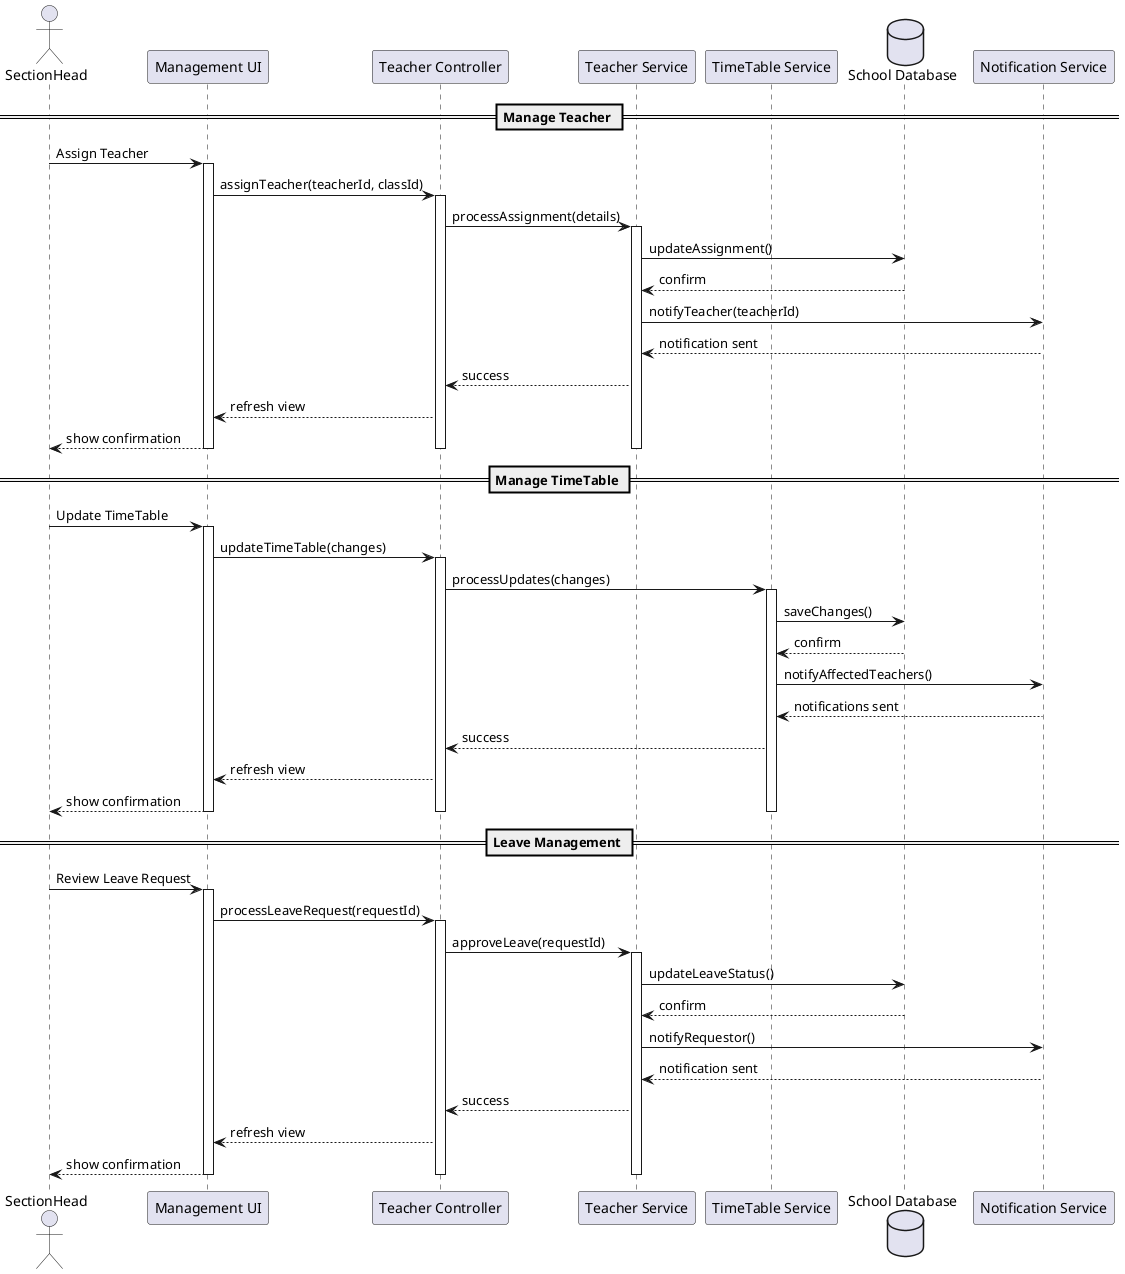@startuml Teacher Management Sequence

actor SectionHead
participant "Management UI" as UI
participant "Teacher Controller" as Ctrl
participant "Teacher Service" as TSvc
participant "TimeTable Service" as TTSvc
database "School Database" as DB
participant "Notification Service" as NSvc

== Manage Teacher ==
SectionHead -> UI: Assign Teacher
activate UI
UI -> Ctrl: assignTeacher(teacherId, classId)
activate Ctrl
Ctrl -> TSvc: processAssignment(details)
activate TSvc
TSvc -> DB: updateAssignment()
DB --> TSvc: confirm
TSvc -> NSvc: notifyTeacher(teacherId)
NSvc --> TSvc: notification sent
TSvc --> Ctrl: success
Ctrl --> UI: refresh view
UI --> SectionHead: show confirmation
deactivate UI
deactivate Ctrl
deactivate TSvc

== Manage TimeTable ==
SectionHead -> UI: Update TimeTable
activate UI
UI -> Ctrl: updateTimeTable(changes)
activate Ctrl
Ctrl -> TTSvc: processUpdates(changes)
activate TTSvc
TTSvc -> DB: saveChanges()
DB --> TTSvc: confirm
TTSvc -> NSvc: notifyAffectedTeachers()
NSvc --> TTSvc: notifications sent
TTSvc --> Ctrl: success
Ctrl --> UI: refresh view
UI --> SectionHead: show confirmation
deactivate UI
deactivate Ctrl
deactivate TTSvc

== Leave Management ==
SectionHead -> UI: Review Leave Request
activate UI
UI -> Ctrl: processLeaveRequest(requestId)
activate Ctrl
Ctrl -> TSvc: approveLeave(requestId)
activate TSvc
TSvc -> DB: updateLeaveStatus()
DB --> TSvc: confirm
TSvc -> NSvc: notifyRequestor()
NSvc --> TSvc: notification sent
TSvc --> Ctrl: success
Ctrl --> UI: refresh view
UI --> SectionHead: show confirmation
deactivate UI
deactivate Ctrl
deactivate TSvc

@enduml
